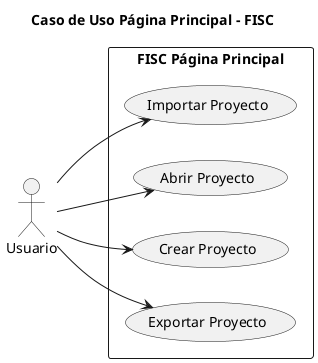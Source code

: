 @startuml

title Caso de Uso Página Principal - FISC

left to right direction

actor Usuario as user

rectangle "FISC Página Principal" {
    
    usecase "Importar Proyecto" as importar
    usecase "Abrir Proyecto" as abrir
    usecase "Crear Proyecto" as nuevo
    usecase "Exportar Proyecto" as exportar
}

user --> importar : ""
user --> abrir : ""
user --> nuevo : ""
user --> exportar : ""

@enduml